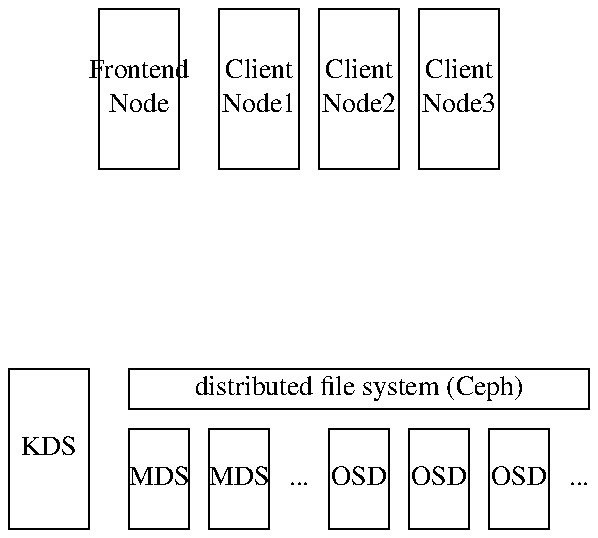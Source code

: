 .PS
figname = base;

dx = 0.1; dy = 0.1;
h = 0.8; w = 0.4; m = 0.1;
xh = 0.5; xw = 0.3;

boxht = h; boxwid = w;

down;

SC: [
  right;
  F:  box "Frontend" "Node"; move m; move m;
  C1: box "Client" "Node1"; move m;
  C2: box "Client" "Node2"; move m;
  C3: box "Client" "Node3";
]

move;
move;

X: [
  right; 

  KDS: box "KDS"; move m; move m;

  Y: [
    down;

    DFS: box ht .2 wid xw*6+m*5 "distributed file system (Ceph)";

    move m;

    Z: [
      right;
      boxht = xh; boxwid = xw;

      MDS1: box "MDS"; move m;
      MDS2: box "MDS"; move m;
      box "..." wid (xw-m)/2 invis; move m;
      OSD1: box "OSD"; move m;
      OSD2: box "OSD"; move m;
      OSD3: box "OSD"; move m;
      box "..." wid (xw-m)/2 invis;
    ]
  ]
]

.PE

